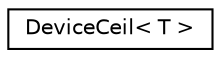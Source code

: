 digraph "Graphical Class Hierarchy"
{
  edge [fontname="Helvetica",fontsize="10",labelfontname="Helvetica",labelfontsize="10"];
  node [fontname="Helvetica",fontsize="10",shape=record];
  rankdir="LR";
  Node0 [label="DeviceCeil\< T \>",height=0.2,width=0.4,color="black", fillcolor="white", style="filled",URL="$structDeviceCeil.html"];
}
